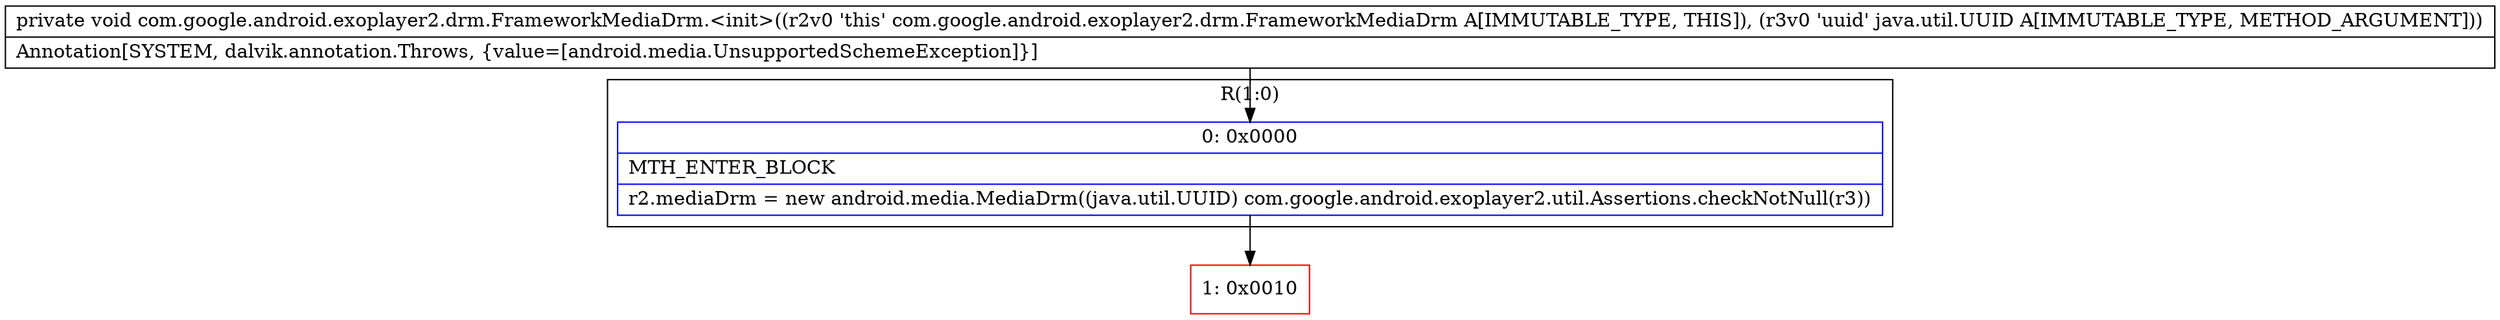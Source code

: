 digraph "CFG forcom.google.android.exoplayer2.drm.FrameworkMediaDrm.\<init\>(Ljava\/util\/UUID;)V" {
subgraph cluster_Region_4644694 {
label = "R(1:0)";
node [shape=record,color=blue];
Node_0 [shape=record,label="{0\:\ 0x0000|MTH_ENTER_BLOCK\l|r2.mediaDrm = new android.media.MediaDrm((java.util.UUID) com.google.android.exoplayer2.util.Assertions.checkNotNull(r3))\l}"];
}
Node_1 [shape=record,color=red,label="{1\:\ 0x0010}"];
MethodNode[shape=record,label="{private void com.google.android.exoplayer2.drm.FrameworkMediaDrm.\<init\>((r2v0 'this' com.google.android.exoplayer2.drm.FrameworkMediaDrm A[IMMUTABLE_TYPE, THIS]), (r3v0 'uuid' java.util.UUID A[IMMUTABLE_TYPE, METHOD_ARGUMENT]))  | Annotation[SYSTEM, dalvik.annotation.Throws, \{value=[android.media.UnsupportedSchemeException]\}]\l}"];
MethodNode -> Node_0;
Node_0 -> Node_1;
}

